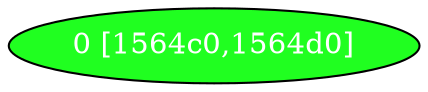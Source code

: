 diGraph libnss3{
	libnss3_0  [style=filled fillcolor="#20FF20" fontcolor="#ffffff" shape=oval label="0 [1564c0,1564d0]"]


}